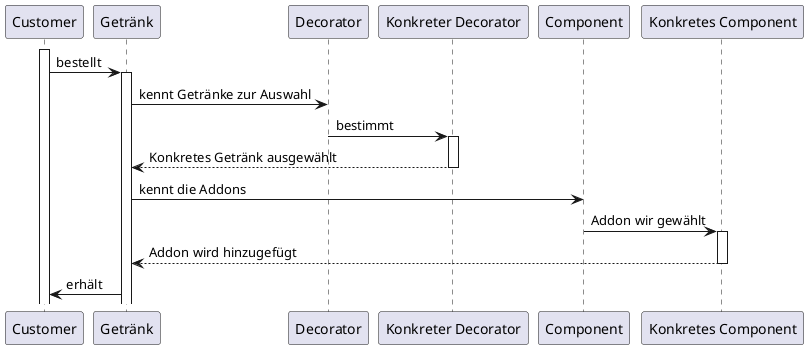 @startuml bungseinheit 1 Aufgabe 7
Customer ++
Customer-> Getränk ++ : bestellt
Getränk -> Decorator : kennt Getränke zur Auswahl
Decorator -> "Konkreter Decorator" ++: bestimmt
Getränk <-- "Konkreter Decorator" --: Konkretes Getränk ausgewählt
Getränk -> Component : kennt die Addons
Component -> "Konkretes Component" ++: Addon wir gewählt
Getränk <-- "Konkretes Component" -- : Addon wird hinzugefügt
Customer <- Getränk : erhält

@enduml